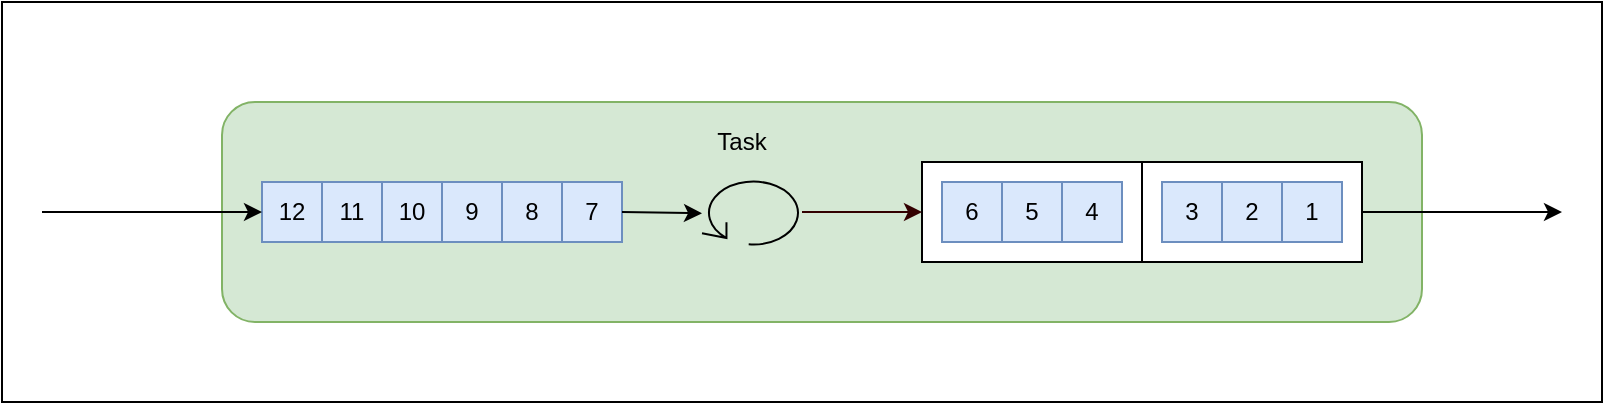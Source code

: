 <mxfile version="14.5.1" type="device"><diagram id="Q1qqQ9YGo1e1R2mnW-pi" name="Page-1"><mxGraphModel dx="1089" dy="970" grid="1" gridSize="10" guides="1" tooltips="1" connect="1" arrows="1" fold="1" page="1" pageScale="1" pageWidth="827" pageHeight="1169" math="0" shadow="0"><root><mxCell id="0"/><mxCell id="1" parent="0"/><mxCell id="VBHddJjncF0_DmEtFra8-31" value="" style="rounded=0;whiteSpace=wrap;html=1;" vertex="1" parent="1"><mxGeometry x="20" y="170" width="800" height="200" as="geometry"/></mxCell><mxCell id="VBHddJjncF0_DmEtFra8-1" value="" style="rounded=1;whiteSpace=wrap;html=1;fillColor=#d5e8d4;strokeColor=#82b366;" vertex="1" parent="1"><mxGeometry x="130" y="220" width="600" height="110" as="geometry"/></mxCell><mxCell id="VBHddJjncF0_DmEtFra8-29" value="" style="rounded=0;whiteSpace=wrap;html=1;" vertex="1" parent="1"><mxGeometry x="590" y="250" width="110" height="50" as="geometry"/></mxCell><mxCell id="VBHddJjncF0_DmEtFra8-28" value="" style="rounded=0;whiteSpace=wrap;html=1;" vertex="1" parent="1"><mxGeometry x="480" y="250" width="110" height="50" as="geometry"/></mxCell><mxCell id="VBHddJjncF0_DmEtFra8-2" value="12" style="whiteSpace=wrap;html=1;aspect=fixed;fillColor=#dae8fc;strokeColor=#6c8ebf;" vertex="1" parent="1"><mxGeometry x="150" y="260" width="30" height="30" as="geometry"/></mxCell><mxCell id="VBHddJjncF0_DmEtFra8-3" value="11" style="whiteSpace=wrap;html=1;aspect=fixed;fillColor=#dae8fc;strokeColor=#6c8ebf;" vertex="1" parent="1"><mxGeometry x="180" y="260" width="30" height="30" as="geometry"/></mxCell><mxCell id="VBHddJjncF0_DmEtFra8-4" value="10" style="whiteSpace=wrap;html=1;aspect=fixed;fillColor=#dae8fc;strokeColor=#6c8ebf;" vertex="1" parent="1"><mxGeometry x="210" y="260" width="30" height="30" as="geometry"/></mxCell><mxCell id="VBHddJjncF0_DmEtFra8-5" value="9" style="whiteSpace=wrap;html=1;aspect=fixed;fillColor=#dae8fc;strokeColor=#6c8ebf;" vertex="1" parent="1"><mxGeometry x="240" y="260" width="30" height="30" as="geometry"/></mxCell><mxCell id="VBHddJjncF0_DmEtFra8-6" value="8" style="whiteSpace=wrap;html=1;aspect=fixed;fillColor=#dae8fc;strokeColor=#6c8ebf;" vertex="1" parent="1"><mxGeometry x="270" y="260" width="30" height="30" as="geometry"/></mxCell><mxCell id="VBHddJjncF0_DmEtFra8-7" value="7" style="whiteSpace=wrap;html=1;aspect=fixed;fillColor=#dae8fc;strokeColor=#6c8ebf;" vertex="1" parent="1"><mxGeometry x="300" y="260" width="30" height="30" as="geometry"/></mxCell><mxCell id="VBHddJjncF0_DmEtFra8-8" value="" style="endArrow=classic;html=1;entryX=0;entryY=0.5;entryDx=0;entryDy=0;" edge="1" parent="1" target="VBHddJjncF0_DmEtFra8-2"><mxGeometry width="50" height="50" relative="1" as="geometry"><mxPoint x="40" y="275" as="sourcePoint"/><mxPoint x="300" y="470" as="targetPoint"/></mxGeometry></mxCell><mxCell id="VBHddJjncF0_DmEtFra8-10" value="" style="endArrow=classic;html=1;exitX=1;exitY=0.5;exitDx=0;exitDy=0;" edge="1" parent="1" source="VBHddJjncF0_DmEtFra8-7"><mxGeometry width="50" height="50" relative="1" as="geometry"><mxPoint x="250" y="520" as="sourcePoint"/><mxPoint x="370" y="275.667" as="targetPoint"/></mxGeometry></mxCell><mxCell id="VBHddJjncF0_DmEtFra8-11" value="" style="shape=mxgraph.bpmn.loop;html=1;outlineConnect=0;" vertex="1" parent="1"><mxGeometry x="370" y="258" width="50" height="34" as="geometry"/></mxCell><mxCell id="VBHddJjncF0_DmEtFra8-12" value="Task" style="text;html=1;strokeColor=none;fillColor=none;align=center;verticalAlign=middle;whiteSpace=wrap;rounded=0;" vertex="1" parent="1"><mxGeometry x="370" y="230" width="40" height="20" as="geometry"/></mxCell><mxCell id="VBHddJjncF0_DmEtFra8-13" value="" style="endArrow=classic;html=1;edgeStyle=orthogonalEdgeStyle;fillColor=#f8cecc;strokeColor=#330000;" edge="1" parent="1" source="VBHddJjncF0_DmEtFra8-11"><mxGeometry width="50" height="50" relative="1" as="geometry"><mxPoint x="50" y="285" as="sourcePoint"/><mxPoint x="480" y="275" as="targetPoint"/></mxGeometry></mxCell><mxCell id="VBHddJjncF0_DmEtFra8-21" value="3" style="whiteSpace=wrap;html=1;aspect=fixed;fillColor=#dae8fc;strokeColor=#6c8ebf;" vertex="1" parent="1"><mxGeometry x="600" y="260" width="30" height="30" as="geometry"/></mxCell><mxCell id="VBHddJjncF0_DmEtFra8-23" value="2" style="whiteSpace=wrap;html=1;aspect=fixed;fillColor=#dae8fc;strokeColor=#6c8ebf;" vertex="1" parent="1"><mxGeometry x="630" y="260" width="30" height="30" as="geometry"/></mxCell><mxCell id="VBHddJjncF0_DmEtFra8-24" value="1" style="whiteSpace=wrap;html=1;aspect=fixed;fillColor=#dae8fc;strokeColor=#6c8ebf;" vertex="1" parent="1"><mxGeometry x="660" y="260" width="30" height="30" as="geometry"/></mxCell><mxCell id="VBHddJjncF0_DmEtFra8-25" value="6" style="whiteSpace=wrap;html=1;aspect=fixed;fillColor=#dae8fc;strokeColor=#6c8ebf;" vertex="1" parent="1"><mxGeometry x="490" y="260" width="30" height="30" as="geometry"/></mxCell><mxCell id="VBHddJjncF0_DmEtFra8-26" value="5" style="whiteSpace=wrap;html=1;aspect=fixed;fillColor=#dae8fc;strokeColor=#6c8ebf;" vertex="1" parent="1"><mxGeometry x="520" y="260" width="30" height="30" as="geometry"/></mxCell><mxCell id="VBHddJjncF0_DmEtFra8-27" value="4" style="whiteSpace=wrap;html=1;aspect=fixed;fillColor=#dae8fc;strokeColor=#6c8ebf;" vertex="1" parent="1"><mxGeometry x="550" y="260" width="30" height="30" as="geometry"/></mxCell><mxCell id="VBHddJjncF0_DmEtFra8-30" value="" style="endArrow=classic;html=1;exitX=1;exitY=0.5;exitDx=0;exitDy=0;" edge="1" parent="1" source="VBHddJjncF0_DmEtFra8-29"><mxGeometry width="50" height="50" relative="1" as="geometry"><mxPoint x="50" y="285" as="sourcePoint"/><mxPoint x="800" y="275" as="targetPoint"/></mxGeometry></mxCell></root></mxGraphModel></diagram></mxfile>